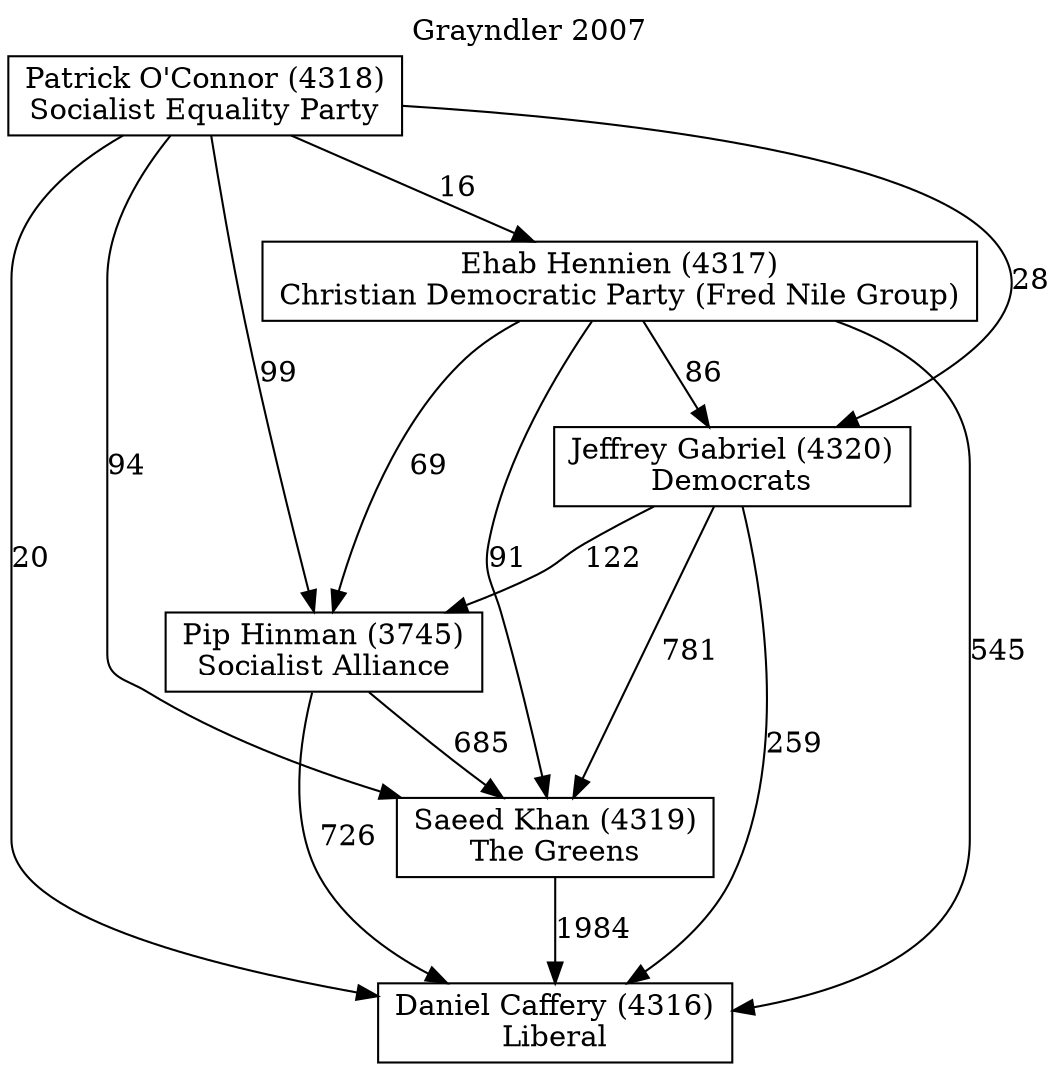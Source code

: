 // House preference flow
digraph "Daniel Caffery (4316)_Grayndler_2007" {
	graph [label="Grayndler 2007" labelloc=t mclimit=2]
	node [shape=box]
	"Daniel Caffery (4316)" [label="Daniel Caffery (4316)
Liberal"]
	"Saeed Khan (4319)" [label="Saeed Khan (4319)
The Greens"]
	"Pip Hinman (3745)" [label="Pip Hinman (3745)
Socialist Alliance"]
	"Jeffrey Gabriel (4320)" [label="Jeffrey Gabriel (4320)
Democrats"]
	"Ehab Hennien (4317)" [label="Ehab Hennien (4317)
Christian Democratic Party (Fred Nile Group)"]
	"Patrick O'Connor (4318)" [label="Patrick O'Connor (4318)
Socialist Equality Party"]
	"Saeed Khan (4319)" -> "Daniel Caffery (4316)" [label=1984]
	"Pip Hinman (3745)" -> "Saeed Khan (4319)" [label=685]
	"Jeffrey Gabriel (4320)" -> "Pip Hinman (3745)" [label=122]
	"Ehab Hennien (4317)" -> "Jeffrey Gabriel (4320)" [label=86]
	"Patrick O'Connor (4318)" -> "Ehab Hennien (4317)" [label=16]
	"Pip Hinman (3745)" -> "Daniel Caffery (4316)" [label=726]
	"Jeffrey Gabriel (4320)" -> "Daniel Caffery (4316)" [label=259]
	"Ehab Hennien (4317)" -> "Daniel Caffery (4316)" [label=545]
	"Patrick O'Connor (4318)" -> "Daniel Caffery (4316)" [label=20]
	"Patrick O'Connor (4318)" -> "Jeffrey Gabriel (4320)" [label=28]
	"Ehab Hennien (4317)" -> "Pip Hinman (3745)" [label=69]
	"Patrick O'Connor (4318)" -> "Pip Hinman (3745)" [label=99]
	"Jeffrey Gabriel (4320)" -> "Saeed Khan (4319)" [label=781]
	"Ehab Hennien (4317)" -> "Saeed Khan (4319)" [label=91]
	"Patrick O'Connor (4318)" -> "Saeed Khan (4319)" [label=94]
}
